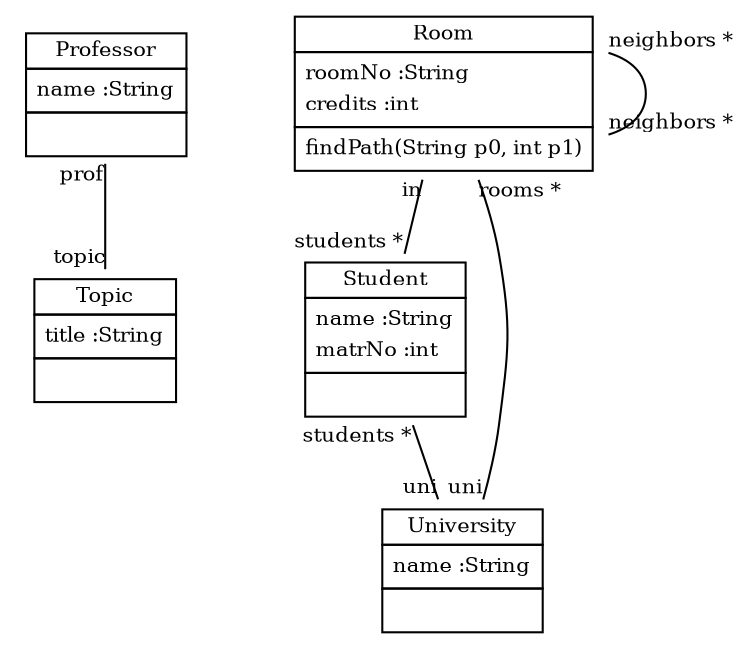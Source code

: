 
 digraph ClassDiagram {
    node [shape = none, fontsize = 10]; 
    edge [fontsize = 10];
    
    
    _Professor [label=<<table border='0' cellborder='1' cellspacing='0'> <tr> <td HREF="../src/org/sdmlib/examples/studyright/model/Professor.java">Professor</td> </tr> <tr><td><table border='0' cellborder='0' cellspacing='0'> <tr><td align='left'>name :String</td></tr>  </table></td></tr> <tr><td><table border='0' cellborder='0' cellspacing='0'> <tr><td> </td></tr> </table></td></tr> </table>>];
    _Topic [label=<<table border='0' cellborder='1' cellspacing='0'> <tr> <td HREF="../src/org/sdmlib/examples/studyright/Topic.java">Topic</td> </tr> <tr><td><table border='0' cellborder='0' cellspacing='0'> <tr><td align='left'>title :String</td></tr>  </table></td></tr> <tr><td><table border='0' cellborder='0' cellspacing='0'> <tr><td> </td></tr> </table></td></tr> </table>>];
    _Room [label=<<table border='0' cellborder='1' cellspacing='0'> <tr> <td HREF="../src/org/sdmlib/examples/studyright/model/Room.java">Room</td> </tr> <tr><td><table border='0' cellborder='0' cellspacing='0'> <tr><td align='left'>roomNo :String</td></tr> <tr><td align='left'>credits :int</td></tr>  </table></td></tr> <tr><td><table border='0' cellborder='0' cellspacing='0'> <tr><td align='left'>findPath(String p0, int p1)</td></tr>  </table></td></tr> </table>>];
    _Student [label=<<table border='0' cellborder='1' cellspacing='0'> <tr> <td HREF="../src/org/sdmlib/examples/studyright/model/Student.java">Student</td> </tr> <tr><td><table border='0' cellborder='0' cellspacing='0'> <tr><td align='left'>name :String</td></tr> <tr><td align='left'>matrNo :int</td></tr>  </table></td></tr> <tr><td><table border='0' cellborder='0' cellspacing='0'> <tr><td> </td></tr> </table></td></tr> </table>>];
    _University [label=<<table border='0' cellborder='1' cellspacing='0'> <tr> <td HREF="../src/org/sdmlib/examples/studyright/model/University.java">University</td> </tr> <tr><td><table border='0' cellborder='0' cellspacing='0'> <tr><td align='left'>name :String</td></tr>  </table></td></tr> <tr><td><table border='0' cellborder='0' cellspacing='0'> <tr><td> </td></tr> </table></td></tr> </table>>];
    
    
    
    _Professor -> _Topic [headlabel = "topic" taillabel = "prof" arrowhead = "none" ];
    _Room -> _Room [headlabel = "neighbors *" taillabel = "neighbors *" arrowhead = "none" ];
    _Room -> _Student [headlabel = "students *" taillabel = "in" arrowhead = "none" ];
    _Room -> _University [headlabel = "uni" taillabel = "rooms *" arrowhead = "none" ];
    _Student -> _University [headlabel = "uni" taillabel = "students *" arrowhead = "none" ];
}
